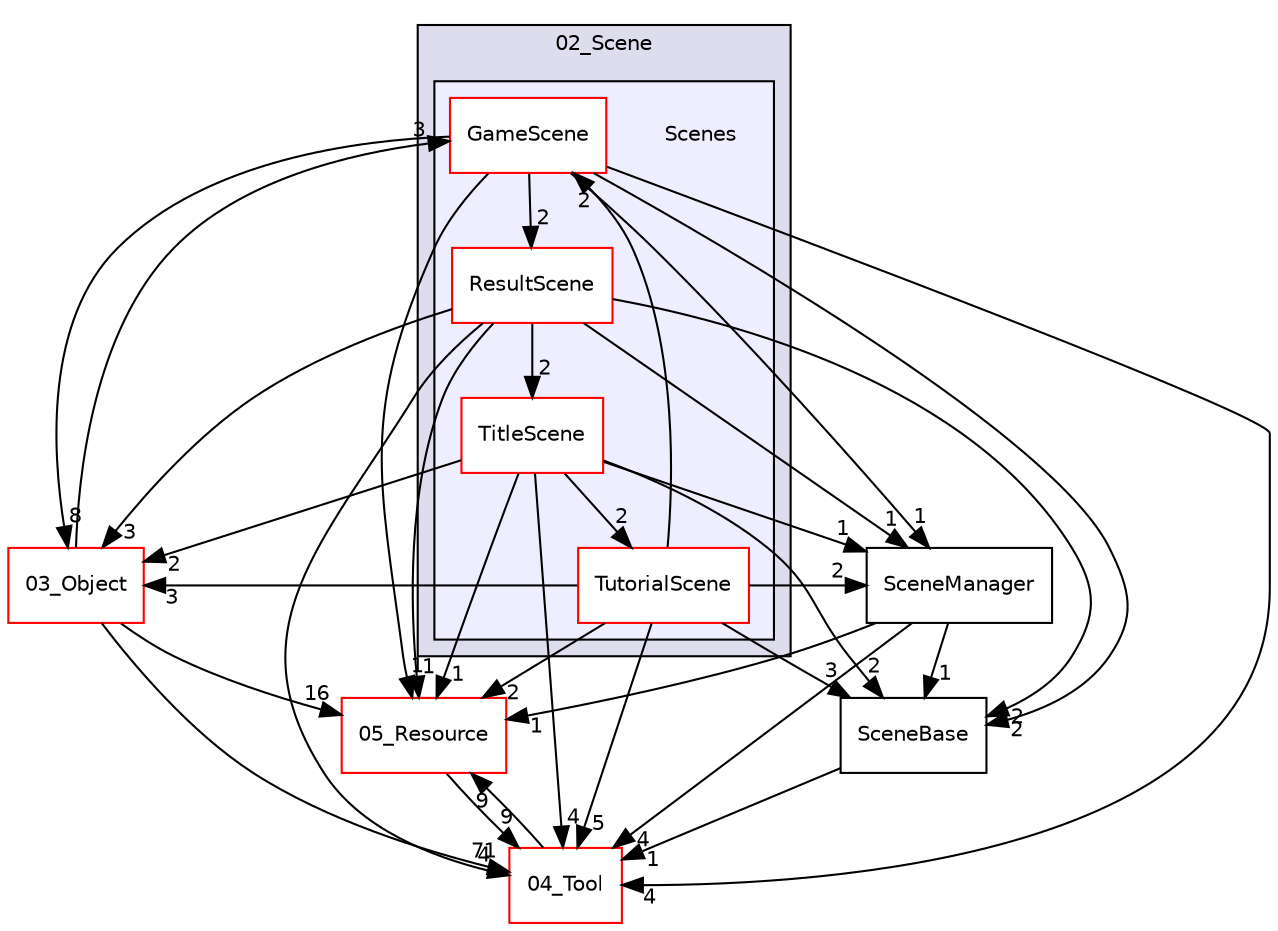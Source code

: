 digraph "C:/HAL/PG関係/03_作成プログラム/03_HAL授業/就職作品/Project/source/02_Scene/Scenes" {
  compound=true
  node [ fontsize="10", fontname="Helvetica"];
  edge [ labelfontsize="10", labelfontname="Helvetica"];
  subgraph clusterdir_153dde92bfee5403e93b1534741876d0 {
    graph [ bgcolor="#ddddee", pencolor="black", label="02_Scene" fontname="Helvetica", fontsize="10", URL="dir_153dde92bfee5403e93b1534741876d0.html"]
  subgraph clusterdir_194f07b1e352dc249d6ff85064eb2dd5 {
    graph [ bgcolor="#eeeeff", pencolor="black", label="" URL="dir_194f07b1e352dc249d6ff85064eb2dd5.html"];
    dir_194f07b1e352dc249d6ff85064eb2dd5 [shape=plaintext label="Scenes"];
    dir_5a4ecaa15c4505050e43eb0ae98ca90f [shape=box label="GameScene" color="red" fillcolor="white" style="filled" URL="dir_5a4ecaa15c4505050e43eb0ae98ca90f.html"];
    dir_fcc7b218d9d8ca409c7241ec48dfa56a [shape=box label="ResultScene" color="red" fillcolor="white" style="filled" URL="dir_fcc7b218d9d8ca409c7241ec48dfa56a.html"];
    dir_52c15355715f8ee7c129bc35f8484780 [shape=box label="TitleScene" color="red" fillcolor="white" style="filled" URL="dir_52c15355715f8ee7c129bc35f8484780.html"];
    dir_62b08ef7ae86b6920ebead2e737e590c [shape=box label="TutorialScene" color="red" fillcolor="white" style="filled" URL="dir_62b08ef7ae86b6920ebead2e737e590c.html"];
  }
  }
  dir_b0e70bc53ec7a5495699a9078a4a2f93 [shape=box label="03_Object" fillcolor="white" style="filled" color="red" URL="dir_b0e70bc53ec7a5495699a9078a4a2f93.html"];
  dir_6e58c436369e4a795ef16d3c489c4702 [shape=box label="05_Resource" fillcolor="white" style="filled" color="red" URL="dir_6e58c436369e4a795ef16d3c489c4702.html"];
  dir_8aa962ecbf640e466ad96d63abe85453 [shape=box label="SceneManager" URL="dir_8aa962ecbf640e466ad96d63abe85453.html"];
  dir_48bb4aacea20c6a8378e1408d864b090 [shape=box label="04_Tool" fillcolor="white" style="filled" color="red" URL="dir_48bb4aacea20c6a8378e1408d864b090.html"];
  dir_b3919f6d615a3952fcf5dafaeefedb63 [shape=box label="SceneBase" URL="dir_b3919f6d615a3952fcf5dafaeefedb63.html"];
  dir_b0e70bc53ec7a5495699a9078a4a2f93->dir_6e58c436369e4a795ef16d3c489c4702 [headlabel="16", labeldistance=1.5 headhref="dir_000027_000158.html"];
  dir_b0e70bc53ec7a5495699a9078a4a2f93->dir_48bb4aacea20c6a8378e1408d864b090 [headlabel="71", labeldistance=1.5 headhref="dir_000027_000080.html"];
  dir_b0e70bc53ec7a5495699a9078a4a2f93->dir_5a4ecaa15c4505050e43eb0ae98ca90f [headlabel="3", labeldistance=1.5 headhref="dir_000027_000014.html"];
  dir_62b08ef7ae86b6920ebead2e737e590c->dir_b0e70bc53ec7a5495699a9078a4a2f93 [headlabel="3", labeldistance=1.5 headhref="dir_000023_000027.html"];
  dir_62b08ef7ae86b6920ebead2e737e590c->dir_6e58c436369e4a795ef16d3c489c4702 [headlabel="2", labeldistance=1.5 headhref="dir_000023_000158.html"];
  dir_62b08ef7ae86b6920ebead2e737e590c->dir_8aa962ecbf640e466ad96d63abe85453 [headlabel="2", labeldistance=1.5 headhref="dir_000023_000012.html"];
  dir_62b08ef7ae86b6920ebead2e737e590c->dir_48bb4aacea20c6a8378e1408d864b090 [headlabel="5", labeldistance=1.5 headhref="dir_000023_000080.html"];
  dir_62b08ef7ae86b6920ebead2e737e590c->dir_b3919f6d615a3952fcf5dafaeefedb63 [headlabel="3", labeldistance=1.5 headhref="dir_000023_000011.html"];
  dir_62b08ef7ae86b6920ebead2e737e590c->dir_5a4ecaa15c4505050e43eb0ae98ca90f [headlabel="2", labeldistance=1.5 headhref="dir_000023_000014.html"];
  dir_6e58c436369e4a795ef16d3c489c4702->dir_48bb4aacea20c6a8378e1408d864b090 [headlabel="9", labeldistance=1.5 headhref="dir_000158_000080.html"];
  dir_fcc7b218d9d8ca409c7241ec48dfa56a->dir_b0e70bc53ec7a5495699a9078a4a2f93 [headlabel="3", labeldistance=1.5 headhref="dir_000017_000027.html"];
  dir_fcc7b218d9d8ca409c7241ec48dfa56a->dir_6e58c436369e4a795ef16d3c489c4702 [headlabel="1", labeldistance=1.5 headhref="dir_000017_000158.html"];
  dir_fcc7b218d9d8ca409c7241ec48dfa56a->dir_8aa962ecbf640e466ad96d63abe85453 [headlabel="1", labeldistance=1.5 headhref="dir_000017_000012.html"];
  dir_fcc7b218d9d8ca409c7241ec48dfa56a->dir_52c15355715f8ee7c129bc35f8484780 [headlabel="2", labeldistance=1.5 headhref="dir_000017_000020.html"];
  dir_fcc7b218d9d8ca409c7241ec48dfa56a->dir_48bb4aacea20c6a8378e1408d864b090 [headlabel="4", labeldistance=1.5 headhref="dir_000017_000080.html"];
  dir_fcc7b218d9d8ca409c7241ec48dfa56a->dir_b3919f6d615a3952fcf5dafaeefedb63 [headlabel="2", labeldistance=1.5 headhref="dir_000017_000011.html"];
  dir_8aa962ecbf640e466ad96d63abe85453->dir_6e58c436369e4a795ef16d3c489c4702 [headlabel="1", labeldistance=1.5 headhref="dir_000012_000158.html"];
  dir_8aa962ecbf640e466ad96d63abe85453->dir_48bb4aacea20c6a8378e1408d864b090 [headlabel="4", labeldistance=1.5 headhref="dir_000012_000080.html"];
  dir_8aa962ecbf640e466ad96d63abe85453->dir_b3919f6d615a3952fcf5dafaeefedb63 [headlabel="1", labeldistance=1.5 headhref="dir_000012_000011.html"];
  dir_52c15355715f8ee7c129bc35f8484780->dir_b0e70bc53ec7a5495699a9078a4a2f93 [headlabel="2", labeldistance=1.5 headhref="dir_000020_000027.html"];
  dir_52c15355715f8ee7c129bc35f8484780->dir_62b08ef7ae86b6920ebead2e737e590c [headlabel="2", labeldistance=1.5 headhref="dir_000020_000023.html"];
  dir_52c15355715f8ee7c129bc35f8484780->dir_6e58c436369e4a795ef16d3c489c4702 [headlabel="1", labeldistance=1.5 headhref="dir_000020_000158.html"];
  dir_52c15355715f8ee7c129bc35f8484780->dir_8aa962ecbf640e466ad96d63abe85453 [headlabel="1", labeldistance=1.5 headhref="dir_000020_000012.html"];
  dir_52c15355715f8ee7c129bc35f8484780->dir_48bb4aacea20c6a8378e1408d864b090 [headlabel="4", labeldistance=1.5 headhref="dir_000020_000080.html"];
  dir_52c15355715f8ee7c129bc35f8484780->dir_b3919f6d615a3952fcf5dafaeefedb63 [headlabel="2", labeldistance=1.5 headhref="dir_000020_000011.html"];
  dir_48bb4aacea20c6a8378e1408d864b090->dir_6e58c436369e4a795ef16d3c489c4702 [headlabel="9", labeldistance=1.5 headhref="dir_000080_000158.html"];
  dir_b3919f6d615a3952fcf5dafaeefedb63->dir_48bb4aacea20c6a8378e1408d864b090 [headlabel="1", labeldistance=1.5 headhref="dir_000011_000080.html"];
  dir_5a4ecaa15c4505050e43eb0ae98ca90f->dir_b0e70bc53ec7a5495699a9078a4a2f93 [headlabel="8", labeldistance=1.5 headhref="dir_000014_000027.html"];
  dir_5a4ecaa15c4505050e43eb0ae98ca90f->dir_6e58c436369e4a795ef16d3c489c4702 [headlabel="1", labeldistance=1.5 headhref="dir_000014_000158.html"];
  dir_5a4ecaa15c4505050e43eb0ae98ca90f->dir_fcc7b218d9d8ca409c7241ec48dfa56a [headlabel="2", labeldistance=1.5 headhref="dir_000014_000017.html"];
  dir_5a4ecaa15c4505050e43eb0ae98ca90f->dir_8aa962ecbf640e466ad96d63abe85453 [headlabel="1", labeldistance=1.5 headhref="dir_000014_000012.html"];
  dir_5a4ecaa15c4505050e43eb0ae98ca90f->dir_48bb4aacea20c6a8378e1408d864b090 [headlabel="4", labeldistance=1.5 headhref="dir_000014_000080.html"];
  dir_5a4ecaa15c4505050e43eb0ae98ca90f->dir_b3919f6d615a3952fcf5dafaeefedb63 [headlabel="2", labeldistance=1.5 headhref="dir_000014_000011.html"];
}
